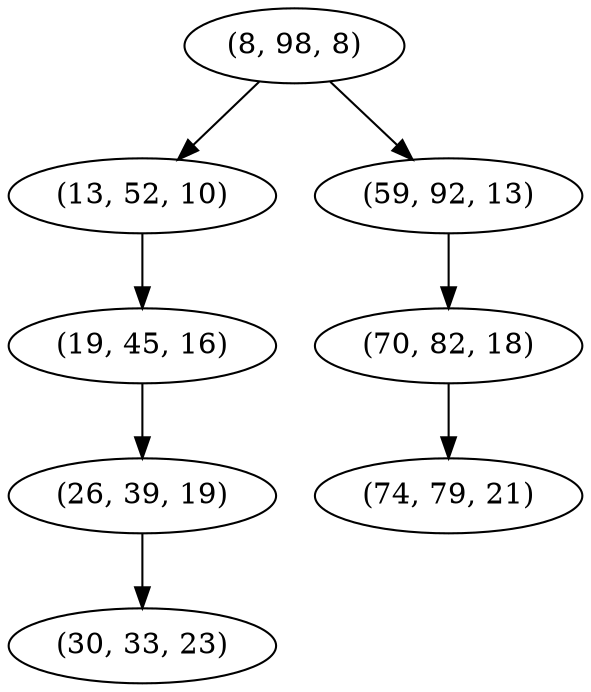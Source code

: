 digraph tree {
    "(8, 98, 8)";
    "(13, 52, 10)";
    "(19, 45, 16)";
    "(26, 39, 19)";
    "(30, 33, 23)";
    "(59, 92, 13)";
    "(70, 82, 18)";
    "(74, 79, 21)";
    "(8, 98, 8)" -> "(13, 52, 10)";
    "(8, 98, 8)" -> "(59, 92, 13)";
    "(13, 52, 10)" -> "(19, 45, 16)";
    "(19, 45, 16)" -> "(26, 39, 19)";
    "(26, 39, 19)" -> "(30, 33, 23)";
    "(59, 92, 13)" -> "(70, 82, 18)";
    "(70, 82, 18)" -> "(74, 79, 21)";
}
